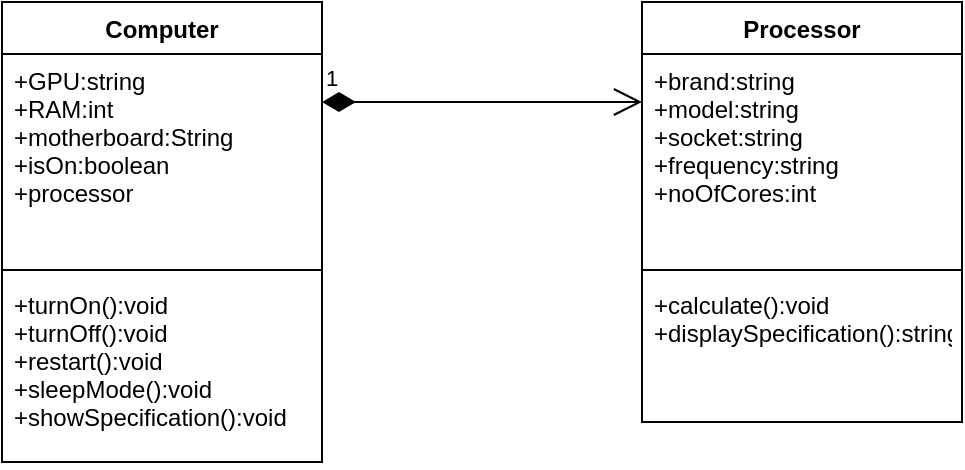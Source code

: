 <mxfile version="15.8.3" type="device"><diagram id="Dcp_EStjCNXJSmB0kvyp" name="Page-1"><mxGraphModel dx="785" dy="590" grid="1" gridSize="10" guides="1" tooltips="1" connect="1" arrows="1" fold="1" page="1" pageScale="1" pageWidth="827" pageHeight="1169" math="0" shadow="0"><root><mxCell id="0"/><mxCell id="1" parent="0"/><mxCell id="HQ0cbt1IFIZTbnceRAtR-1" value="Processor" style="swimlane;fontStyle=1;align=center;verticalAlign=top;childLayout=stackLayout;horizontal=1;startSize=26;horizontalStack=0;resizeParent=1;resizeParentMax=0;resizeLast=0;collapsible=1;marginBottom=0;" vertex="1" parent="1"><mxGeometry x="350" y="120" width="160" height="210" as="geometry"/></mxCell><mxCell id="HQ0cbt1IFIZTbnceRAtR-2" value="+brand:string&#10;+model:string&#10;+socket:string&#10;+frequency:string&#10;+noOfCores:int" style="text;strokeColor=none;fillColor=none;align=left;verticalAlign=top;spacingLeft=4;spacingRight=4;overflow=hidden;rotatable=0;points=[[0,0.5],[1,0.5]];portConstraint=eastwest;" vertex="1" parent="HQ0cbt1IFIZTbnceRAtR-1"><mxGeometry y="26" width="160" height="104" as="geometry"/></mxCell><mxCell id="HQ0cbt1IFIZTbnceRAtR-3" value="" style="line;strokeWidth=1;fillColor=none;align=left;verticalAlign=middle;spacingTop=-1;spacingLeft=3;spacingRight=3;rotatable=0;labelPosition=right;points=[];portConstraint=eastwest;" vertex="1" parent="HQ0cbt1IFIZTbnceRAtR-1"><mxGeometry y="130" width="160" height="8" as="geometry"/></mxCell><mxCell id="HQ0cbt1IFIZTbnceRAtR-4" value="+calculate():void&#10;+displaySpecification():string" style="text;strokeColor=none;fillColor=none;align=left;verticalAlign=top;spacingLeft=4;spacingRight=4;overflow=hidden;rotatable=0;points=[[0,0.5],[1,0.5]];portConstraint=eastwest;" vertex="1" parent="HQ0cbt1IFIZTbnceRAtR-1"><mxGeometry y="138" width="160" height="72" as="geometry"/></mxCell><mxCell id="HQ0cbt1IFIZTbnceRAtR-5" value="Computer" style="swimlane;fontStyle=1;align=center;verticalAlign=top;childLayout=stackLayout;horizontal=1;startSize=26;horizontalStack=0;resizeParent=1;resizeParentMax=0;resizeLast=0;collapsible=1;marginBottom=0;" vertex="1" parent="1"><mxGeometry x="30" y="120" width="160" height="230" as="geometry"/></mxCell><mxCell id="HQ0cbt1IFIZTbnceRAtR-6" value="+GPU:string&#10;+RAM:int&#10;+motherboard:String&#10;+isOn:boolean&#10;+processor" style="text;strokeColor=none;fillColor=none;align=left;verticalAlign=top;spacingLeft=4;spacingRight=4;overflow=hidden;rotatable=0;points=[[0,0.5],[1,0.5]];portConstraint=eastwest;" vertex="1" parent="HQ0cbt1IFIZTbnceRAtR-5"><mxGeometry y="26" width="160" height="104" as="geometry"/></mxCell><mxCell id="HQ0cbt1IFIZTbnceRAtR-7" value="" style="line;strokeWidth=1;fillColor=none;align=left;verticalAlign=middle;spacingTop=-1;spacingLeft=3;spacingRight=3;rotatable=0;labelPosition=right;points=[];portConstraint=eastwest;" vertex="1" parent="HQ0cbt1IFIZTbnceRAtR-5"><mxGeometry y="130" width="160" height="8" as="geometry"/></mxCell><mxCell id="HQ0cbt1IFIZTbnceRAtR-8" value="+turnOn():void&#10;+turnOff():void&#10;+restart():void&#10;+sleepMode():void&#10;+showSpecification():void" style="text;strokeColor=none;fillColor=none;align=left;verticalAlign=top;spacingLeft=4;spacingRight=4;overflow=hidden;rotatable=0;points=[[0,0.5],[1,0.5]];portConstraint=eastwest;" vertex="1" parent="HQ0cbt1IFIZTbnceRAtR-5"><mxGeometry y="138" width="160" height="92" as="geometry"/></mxCell><mxCell id="HQ0cbt1IFIZTbnceRAtR-10" value="1" style="endArrow=open;html=1;endSize=12;startArrow=diamondThin;startSize=14;startFill=1;edgeStyle=orthogonalEdgeStyle;align=left;verticalAlign=bottom;rounded=0;" edge="1" parent="1"><mxGeometry x="-1" y="3" relative="1" as="geometry"><mxPoint x="190" y="170" as="sourcePoint"/><mxPoint x="350" y="170" as="targetPoint"/></mxGeometry></mxCell></root></mxGraphModel></diagram></mxfile>